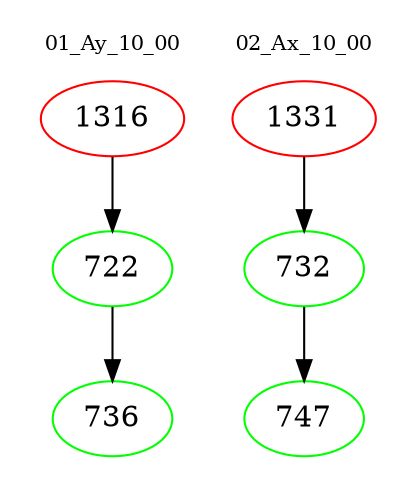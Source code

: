 digraph{
subgraph cluster_0 {
color = white
label = "01_Ay_10_00";
fontsize=10;
T0_1316 [label="1316", color="red"]
T0_1316 -> T0_722 [color="black"]
T0_722 [label="722", color="green"]
T0_722 -> T0_736 [color="black"]
T0_736 [label="736", color="green"]
}
subgraph cluster_1 {
color = white
label = "02_Ax_10_00";
fontsize=10;
T1_1331 [label="1331", color="red"]
T1_1331 -> T1_732 [color="black"]
T1_732 [label="732", color="green"]
T1_732 -> T1_747 [color="black"]
T1_747 [label="747", color="green"]
}
}
